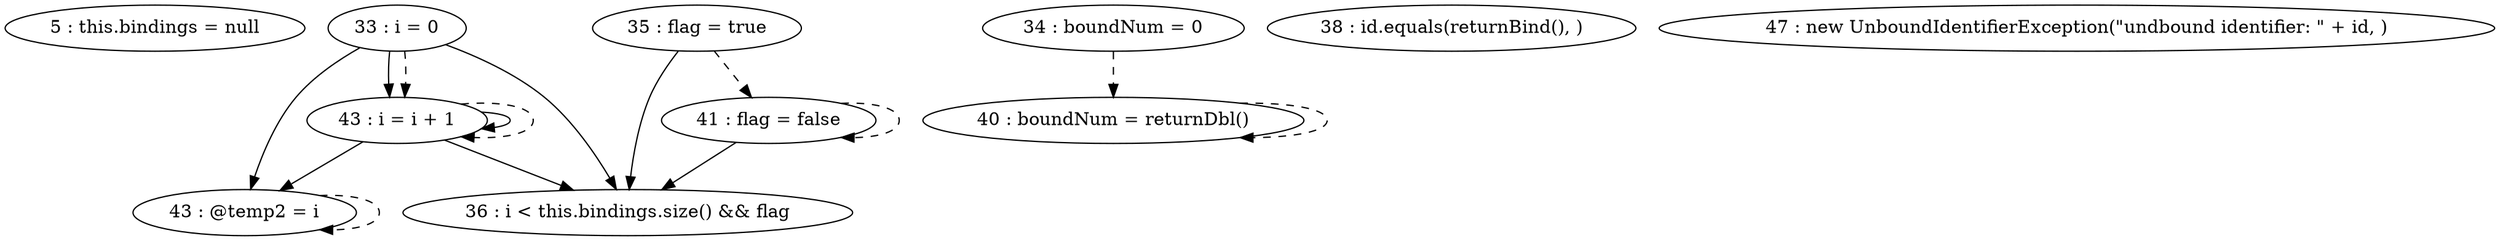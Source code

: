 digraph G {
"5 : this.bindings = null"
"33 : i = 0"
"33 : i = 0" -> "43 : @temp2 = i"
"33 : i = 0" -> "36 : i < this.bindings.size() && flag"
"33 : i = 0" -> "43 : i = i + 1"
"33 : i = 0" -> "43 : i = i + 1" [style=dashed]
"34 : boundNum = 0"
"34 : boundNum = 0" -> "40 : boundNum = returnDbl()" [style=dashed]
"35 : flag = true"
"35 : flag = true" -> "36 : i < this.bindings.size() && flag"
"35 : flag = true" -> "41 : flag = false" [style=dashed]
"36 : i < this.bindings.size() && flag"
"38 : id.equals(returnBind(), )"
"40 : boundNum = returnDbl()"
"40 : boundNum = returnDbl()" -> "40 : boundNum = returnDbl()" [style=dashed]
"41 : flag = false"
"41 : flag = false" -> "36 : i < this.bindings.size() && flag"
"41 : flag = false" -> "41 : flag = false" [style=dashed]
"43 : @temp2 = i"
"43 : @temp2 = i" -> "43 : @temp2 = i" [style=dashed]
"43 : i = i + 1"
"43 : i = i + 1" -> "43 : @temp2 = i"
"43 : i = i + 1" -> "36 : i < this.bindings.size() && flag"
"43 : i = i + 1" -> "43 : i = i + 1"
"43 : i = i + 1" -> "43 : i = i + 1" [style=dashed]
"36 : i < this.bindings.size() && flag"
"47 : new UnboundIdentifierException(\"undbound identifier: \" + id, )"
}